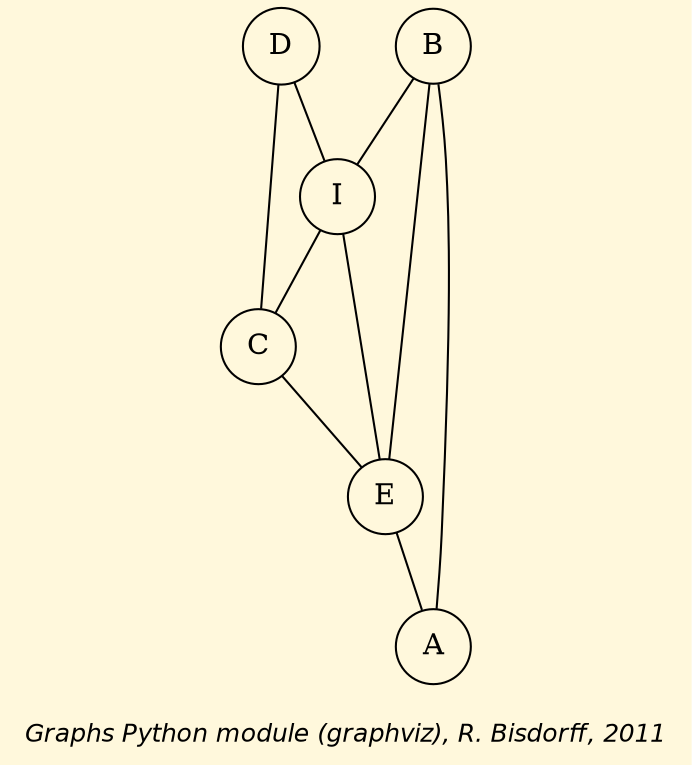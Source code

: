 strict graph G {
graph [ bgcolor = cornsilk, fontname = "Helvetica-Oblique",
 fontsize = 12,
 label = "\nGraphs Python module (graphviz), R. Bisdorff, 2011", size="7,7"];
n1 [shape = "circle", label = "D"];
n2 [shape = "circle", label = "B"];
n3 [shape = "circle", label = "I"];
n4 [shape = "circle", label = "C"];
n5 [shape = "circle", label = "E"];
n6 [shape = "circle", label = "A"];
n1-- n3 [dir=both,style="setlinewidth(1)",color=black, arrowhead=none, arrowtail=none] ;
n1-- n4 [dir=both,style="setlinewidth(1)",color=black, arrowhead=none, arrowtail=none] ;
n2-- n3 [dir=both,style="setlinewidth(1)",color=black, arrowhead=none, arrowtail=none] ;
n2-- n5 [dir=both,style="setlinewidth(1)",color=black, arrowhead=none, arrowtail=none] ;
n2-- n6 [dir=both,style="setlinewidth(1)",color=black, arrowhead=none, arrowtail=none] ;
n3-- n4 [dir=both,style="setlinewidth(1)",color=black, arrowhead=none, arrowtail=none] ;
n3-- n5 [dir=both,style="setlinewidth(1)",color=black, arrowhead=none, arrowtail=none] ;
n4-- n5 [dir=both,style="setlinewidth(1)",color=black, arrowhead=none, arrowtail=none] ;
n5-- n6 [dir=both,style="setlinewidth(1)",color=black, arrowhead=none, arrowtail=none] ;
}
